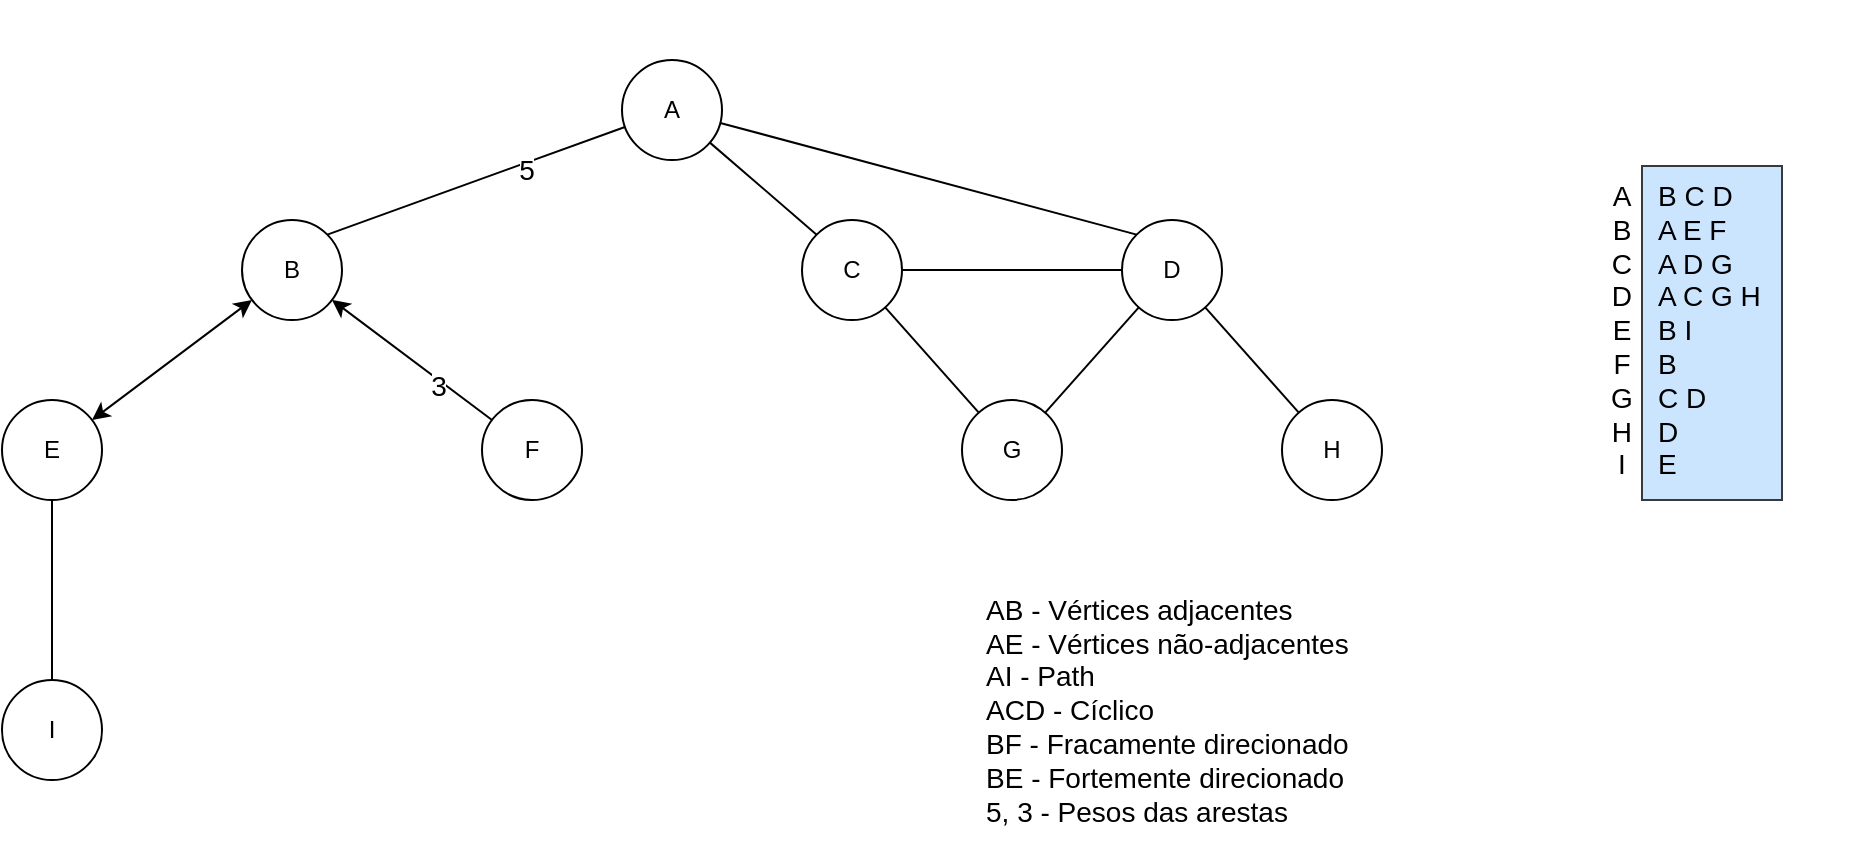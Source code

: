 <mxfile>
    <diagram id="82N0nmte8W3bv8pFHZkk" name="Page-1">
        <mxGraphModel dx="1360" dy="581" grid="1" gridSize="10" guides="1" tooltips="1" connect="1" arrows="1" fold="1" page="1" pageScale="1" pageWidth="1100" pageHeight="850" math="0" shadow="0">
            <root>
                <mxCell id="0"/>
                <mxCell id="1" parent="0"/>
                <mxCell id="10" style="edgeStyle=none;html=1;entryX=1;entryY=0;entryDx=0;entryDy=0;endArrow=none;endFill=0;" edge="1" parent="1" source="2" target="3">
                    <mxGeometry relative="1" as="geometry"/>
                </mxCell>
                <mxCell id="22" value="5" style="edgeLabel;html=1;align=center;verticalAlign=middle;resizable=0;points=[];fontSize=14;" vertex="1" connectable="0" parent="10">
                    <mxGeometry x="-0.31" y="3" relative="1" as="geometry">
                        <mxPoint as="offset"/>
                    </mxGeometry>
                </mxCell>
                <mxCell id="15" style="edgeStyle=none;html=1;entryX=0;entryY=0;entryDx=0;entryDy=0;endArrow=none;endFill=0;" edge="1" parent="1" source="2" target="6">
                    <mxGeometry relative="1" as="geometry"/>
                </mxCell>
                <mxCell id="16" style="edgeStyle=none;html=1;entryX=0;entryY=0;entryDx=0;entryDy=0;endArrow=none;endFill=0;" edge="1" parent="1" source="2" target="7">
                    <mxGeometry relative="1" as="geometry"/>
                </mxCell>
                <mxCell id="2" value="A" style="ellipse;whiteSpace=wrap;html=1;aspect=fixed;" vertex="1" parent="1">
                    <mxGeometry x="390" y="70" width="50" height="50" as="geometry"/>
                </mxCell>
                <mxCell id="11" style="edgeStyle=none;html=1;endArrow=classic;endFill=1;startArrow=classic;startFill=1;" edge="1" parent="1" source="3" target="4">
                    <mxGeometry relative="1" as="geometry"/>
                </mxCell>
                <mxCell id="12" style="edgeStyle=none;html=1;endArrow=none;endFill=0;startArrow=classic;startFill=1;" edge="1" parent="1" source="3" target="5">
                    <mxGeometry relative="1" as="geometry"/>
                </mxCell>
                <mxCell id="23" value="3" style="edgeLabel;html=1;align=center;verticalAlign=middle;resizable=0;points=[];fontSize=14;" vertex="1" connectable="0" parent="12">
                    <mxGeometry x="0.327" y="-3" relative="1" as="geometry">
                        <mxPoint x="1" as="offset"/>
                    </mxGeometry>
                </mxCell>
                <mxCell id="3" value="B" style="ellipse;whiteSpace=wrap;html=1;aspect=fixed;" vertex="1" parent="1">
                    <mxGeometry x="200" y="150" width="50" height="50" as="geometry"/>
                </mxCell>
                <mxCell id="14" style="edgeStyle=none;html=1;entryX=0.5;entryY=0;entryDx=0;entryDy=0;endArrow=none;endFill=0;" edge="1" parent="1" source="4" target="13">
                    <mxGeometry relative="1" as="geometry"/>
                </mxCell>
                <mxCell id="4" value="E" style="ellipse;whiteSpace=wrap;html=1;aspect=fixed;" vertex="1" parent="1">
                    <mxGeometry x="80" y="240" width="50" height="50" as="geometry"/>
                </mxCell>
                <mxCell id="5" value="F" style="ellipse;whiteSpace=wrap;html=1;aspect=fixed;" vertex="1" parent="1">
                    <mxGeometry x="320" y="240" width="50" height="50" as="geometry"/>
                </mxCell>
                <mxCell id="17" style="edgeStyle=none;html=1;entryX=0;entryY=0.5;entryDx=0;entryDy=0;endArrow=none;endFill=0;" edge="1" parent="1" source="6" target="7">
                    <mxGeometry relative="1" as="geometry"/>
                </mxCell>
                <mxCell id="18" style="edgeStyle=none;html=1;endArrow=none;endFill=0;" edge="1" parent="1" source="6" target="8">
                    <mxGeometry relative="1" as="geometry"/>
                </mxCell>
                <mxCell id="6" value="C" style="ellipse;whiteSpace=wrap;html=1;aspect=fixed;" vertex="1" parent="1">
                    <mxGeometry x="480" y="150" width="50" height="50" as="geometry"/>
                </mxCell>
                <mxCell id="19" style="edgeStyle=none;html=1;endArrow=none;endFill=0;" edge="1" parent="1" source="7" target="8">
                    <mxGeometry relative="1" as="geometry"/>
                </mxCell>
                <mxCell id="20" style="edgeStyle=none;html=1;endArrow=none;endFill=0;" edge="1" parent="1" source="7" target="9">
                    <mxGeometry relative="1" as="geometry"/>
                </mxCell>
                <mxCell id="7" value="D" style="ellipse;whiteSpace=wrap;html=1;aspect=fixed;" vertex="1" parent="1">
                    <mxGeometry x="640" y="150" width="50" height="50" as="geometry"/>
                </mxCell>
                <mxCell id="8" value="G" style="ellipse;whiteSpace=wrap;html=1;aspect=fixed;" vertex="1" parent="1">
                    <mxGeometry x="560" y="240" width="50" height="50" as="geometry"/>
                </mxCell>
                <mxCell id="9" value="H" style="ellipse;whiteSpace=wrap;html=1;aspect=fixed;" vertex="1" parent="1">
                    <mxGeometry x="720" y="240" width="50" height="50" as="geometry"/>
                </mxCell>
                <mxCell id="13" value="I" style="ellipse;whiteSpace=wrap;html=1;aspect=fixed;" vertex="1" parent="1">
                    <mxGeometry x="80" y="380" width="50" height="50" as="geometry"/>
                </mxCell>
                <mxCell id="21" value="AB - Vértices adjacentes&lt;br style=&quot;font-size: 14px;&quot;&gt;AE - Vértices não-adjacentes&lt;br style=&quot;font-size: 14px;&quot;&gt;AI - Path&lt;br style=&quot;font-size: 14px;&quot;&gt;ACD - Cíclico&lt;br style=&quot;font-size: 14px;&quot;&gt;BF - Fracamente direcionado&lt;br style=&quot;font-size: 14px;&quot;&gt;BE - Fortemente direcionado&lt;br&gt;5, 3 - Pesos das arestas" style="text;html=1;align=left;verticalAlign=middle;resizable=0;points=[];autosize=1;strokeColor=none;fillColor=none;fontSize=14;" vertex="1" parent="1">
                    <mxGeometry x="570" y="330" width="200" height="130" as="geometry"/>
                </mxCell>
                <mxCell id="29" value="" style="group" vertex="1" connectable="0" parent="1">
                    <mxGeometry x="860" y="90" width="150" height="200" as="geometry"/>
                </mxCell>
                <mxCell id="24" value="A&lt;br&gt;B&lt;br&gt;C&lt;br&gt;D&lt;br&gt;E&lt;br&gt;F&lt;br&gt;G&lt;br&gt;H&lt;br&gt;I&lt;br&gt;" style="text;html=1;strokeColor=none;fillColor=none;align=center;verticalAlign=middle;whiteSpace=wrap;rounded=0;fontSize=14;" vertex="1" parent="29">
                    <mxGeometry y="100" width="60" height="30" as="geometry"/>
                </mxCell>
                <mxCell id="27" value="&lt;span style=&quot;&quot;&gt;B C D&lt;/span&gt;&lt;br style=&quot;&quot;&gt;&lt;span style=&quot;&quot;&gt;A E F&lt;/span&gt;&lt;br style=&quot;&quot;&gt;&lt;span style=&quot;&quot;&gt;A D G&lt;/span&gt;&lt;br style=&quot;&quot;&gt;&lt;span style=&quot;&quot;&gt;A C G H&lt;/span&gt;&lt;br style=&quot;&quot;&gt;&lt;span style=&quot;&quot;&gt;B I&lt;/span&gt;&lt;br style=&quot;&quot;&gt;&lt;span style=&quot;&quot;&gt;B&lt;/span&gt;&lt;br style=&quot;&quot;&gt;&lt;span style=&quot;&quot;&gt;C D&lt;/span&gt;&lt;br style=&quot;&quot;&gt;&lt;span style=&quot;&quot;&gt;D&lt;/span&gt;&lt;br style=&quot;&quot;&gt;&lt;span style=&quot;&quot;&gt;E&lt;/span&gt;" style="text;html=1;strokeColor=#36393d;fillColor=#cce5ff;align=left;verticalAlign=top;whiteSpace=wrap;rounded=0;fontSize=14;fontColor=#000000;spacingLeft=6;" vertex="1" parent="29">
                    <mxGeometry x="40" y="33" width="70" height="167" as="geometry"/>
                </mxCell>
                <mxCell id="28" value="Lista de Adjacências" style="text;html=1;align=center;verticalAlign=middle;resizable=0;points=[];autosize=1;strokeColor=none;fillColor=none;fontSize=14;fontColor=#FFFFFF;" vertex="1" parent="29">
                    <mxGeometry width="150" height="30" as="geometry"/>
                </mxCell>
                <mxCell id="31" value="aresta" style="text;html=1;align=center;verticalAlign=middle;resizable=0;points=[];autosize=1;strokeColor=none;fillColor=none;fontSize=14;fontColor=#FFFFFF;rotation=-15;" vertex="1" parent="1">
                    <mxGeometry x="300" y="80" width="60" height="30" as="geometry"/>
                </mxCell>
                <mxCell id="32" value="vértice" style="text;html=1;align=center;verticalAlign=middle;resizable=0;points=[];autosize=1;strokeColor=none;fillColor=none;fontSize=14;fontColor=#FFFFFF;" vertex="1" parent="1">
                    <mxGeometry x="385" y="40" width="60" height="30" as="geometry"/>
                </mxCell>
            </root>
        </mxGraphModel>
    </diagram>
</mxfile>